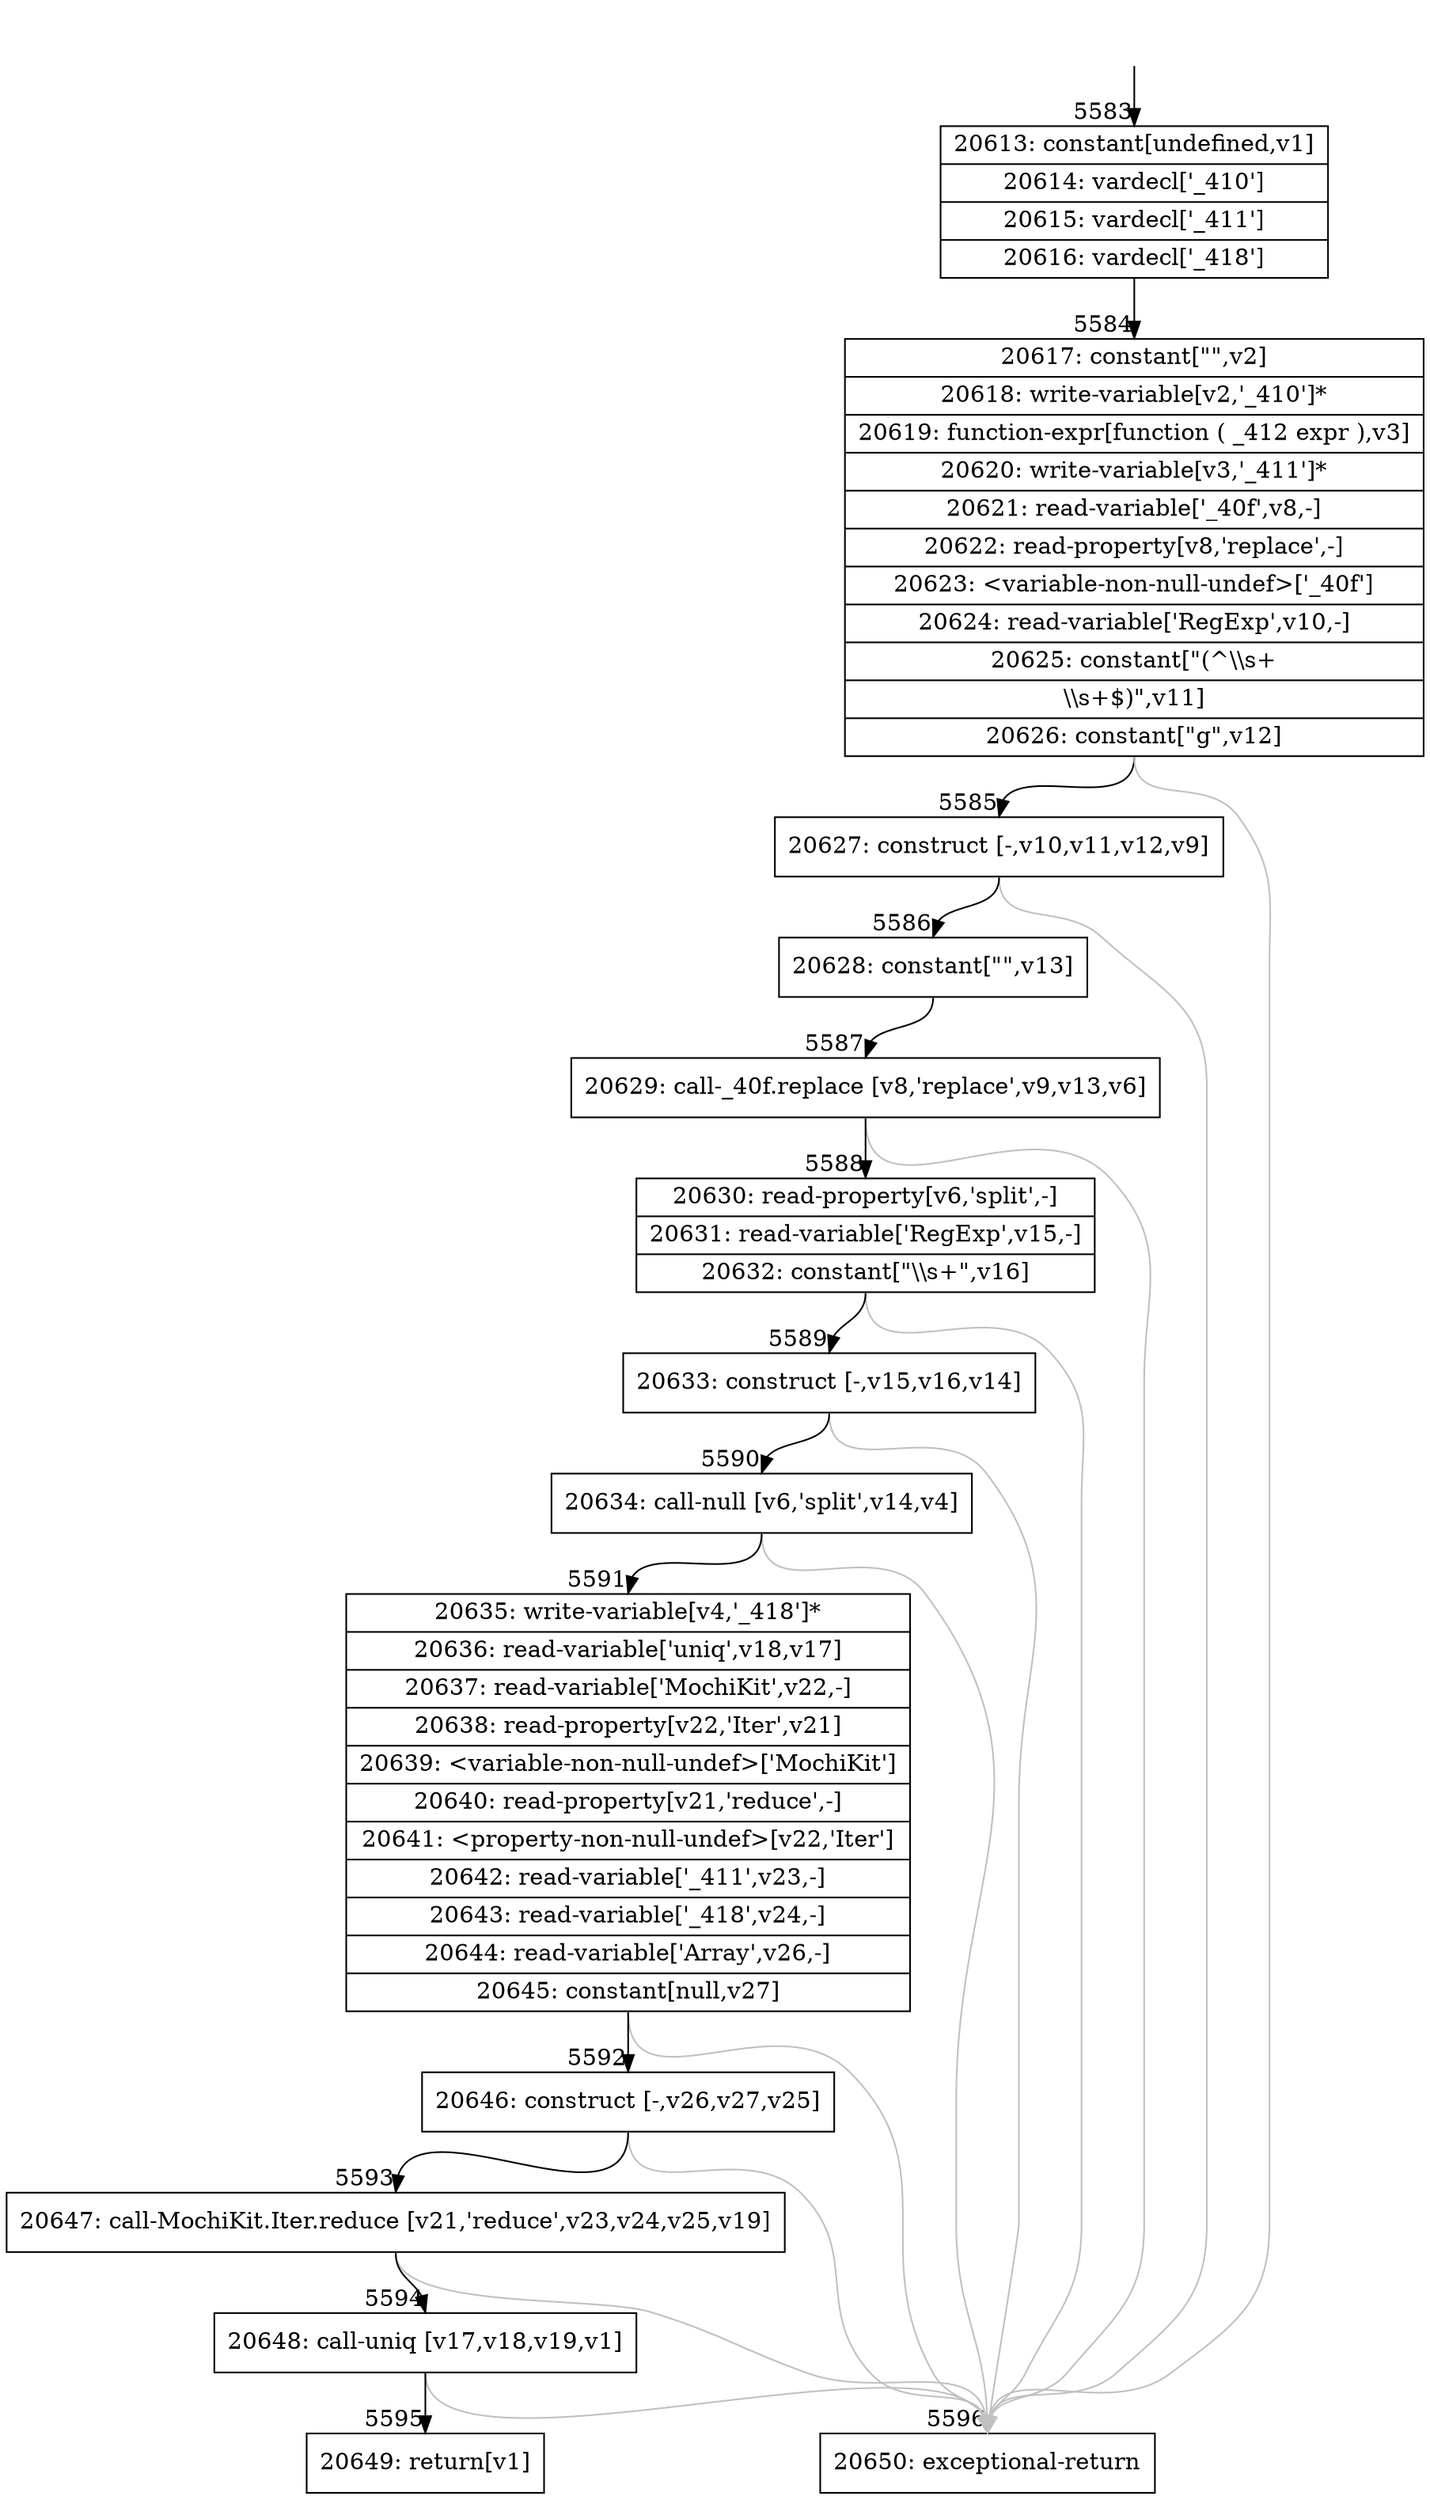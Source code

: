 digraph {
rankdir="TD"
BB_entry384[shape=none,label=""];
BB_entry384 -> BB5583 [tailport=s, headport=n, headlabel="    5583"]
BB5583 [shape=record label="{20613: constant[undefined,v1]|20614: vardecl['_410']|20615: vardecl['_411']|20616: vardecl['_418']}" ] 
BB5583 -> BB5584 [tailport=s, headport=n, headlabel="      5584"]
BB5584 [shape=record label="{20617: constant[\"\",v2]|20618: write-variable[v2,'_410']*|20619: function-expr[function ( _412 expr ),v3]|20620: write-variable[v3,'_411']*|20621: read-variable['_40f',v8,-]|20622: read-property[v8,'replace',-]|20623: \<variable-non-null-undef\>['_40f']|20624: read-variable['RegExp',v10,-]|20625: constant[\"(^\\\\s+|\\\\s+$)\",v11]|20626: constant[\"g\",v12]}" ] 
BB5584 -> BB5585 [tailport=s, headport=n, headlabel="      5585"]
BB5584 -> BB5596 [tailport=s, headport=n, color=gray, headlabel="      5596"]
BB5585 [shape=record label="{20627: construct [-,v10,v11,v12,v9]}" ] 
BB5585 -> BB5586 [tailport=s, headport=n, headlabel="      5586"]
BB5585 -> BB5596 [tailport=s, headport=n, color=gray]
BB5586 [shape=record label="{20628: constant[\"\",v13]}" ] 
BB5586 -> BB5587 [tailport=s, headport=n, headlabel="      5587"]
BB5587 [shape=record label="{20629: call-_40f.replace [v8,'replace',v9,v13,v6]}" ] 
BB5587 -> BB5588 [tailport=s, headport=n, headlabel="      5588"]
BB5587 -> BB5596 [tailport=s, headport=n, color=gray]
BB5588 [shape=record label="{20630: read-property[v6,'split',-]|20631: read-variable['RegExp',v15,-]|20632: constant[\"\\\\s+\",v16]}" ] 
BB5588 -> BB5589 [tailport=s, headport=n, headlabel="      5589"]
BB5588 -> BB5596 [tailport=s, headport=n, color=gray]
BB5589 [shape=record label="{20633: construct [-,v15,v16,v14]}" ] 
BB5589 -> BB5590 [tailport=s, headport=n, headlabel="      5590"]
BB5589 -> BB5596 [tailport=s, headport=n, color=gray]
BB5590 [shape=record label="{20634: call-null [v6,'split',v14,v4]}" ] 
BB5590 -> BB5591 [tailport=s, headport=n, headlabel="      5591"]
BB5590 -> BB5596 [tailport=s, headport=n, color=gray]
BB5591 [shape=record label="{20635: write-variable[v4,'_418']*|20636: read-variable['uniq',v18,v17]|20637: read-variable['MochiKit',v22,-]|20638: read-property[v22,'Iter',v21]|20639: \<variable-non-null-undef\>['MochiKit']|20640: read-property[v21,'reduce',-]|20641: \<property-non-null-undef\>[v22,'Iter']|20642: read-variable['_411',v23,-]|20643: read-variable['_418',v24,-]|20644: read-variable['Array',v26,-]|20645: constant[null,v27]}" ] 
BB5591 -> BB5592 [tailport=s, headport=n, headlabel="      5592"]
BB5591 -> BB5596 [tailport=s, headport=n, color=gray]
BB5592 [shape=record label="{20646: construct [-,v26,v27,v25]}" ] 
BB5592 -> BB5593 [tailport=s, headport=n, headlabel="      5593"]
BB5592 -> BB5596 [tailport=s, headport=n, color=gray]
BB5593 [shape=record label="{20647: call-MochiKit.Iter.reduce [v21,'reduce',v23,v24,v25,v19]}" ] 
BB5593 -> BB5594 [tailport=s, headport=n, headlabel="      5594"]
BB5593 -> BB5596 [tailport=s, headport=n, color=gray]
BB5594 [shape=record label="{20648: call-uniq [v17,v18,v19,v1]}" ] 
BB5594 -> BB5595 [tailport=s, headport=n, headlabel="      5595"]
BB5594 -> BB5596 [tailport=s, headport=n, color=gray]
BB5595 [shape=record label="{20649: return[v1]}" ] 
BB5596 [shape=record label="{20650: exceptional-return}" ] 
//#$~ 3924
}
